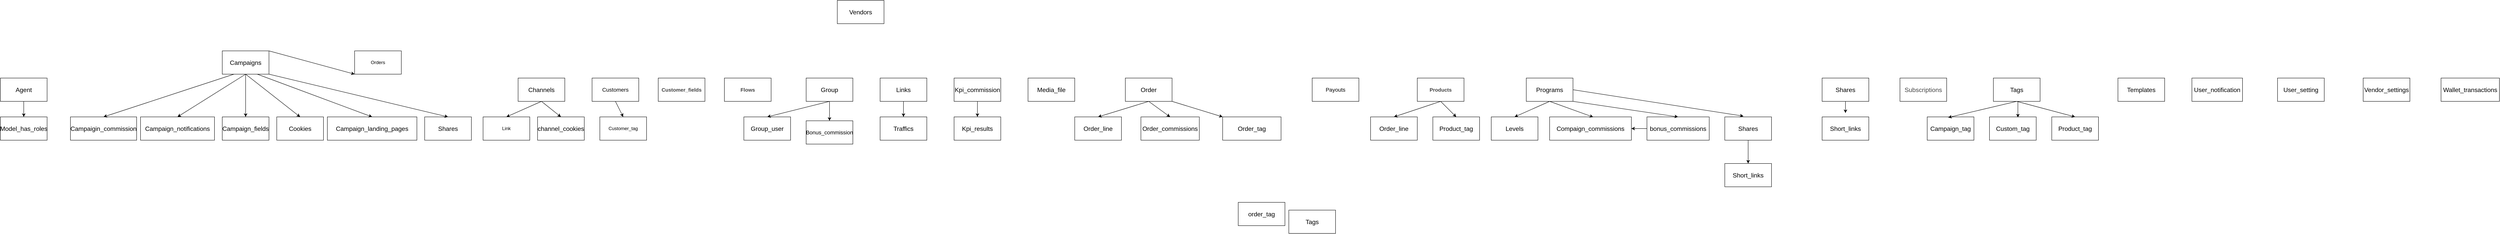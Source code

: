 <mxfile version="20.2.7" type="github">
  <diagram id="7WxGNDYHlxl3xqgLbLH1" name="Trang-1">
    <mxGraphModel dx="1577" dy="2477" grid="1" gridSize="10" guides="1" tooltips="1" connect="1" arrows="1" fold="1" page="1" pageScale="1" pageWidth="900" pageHeight="1600" math="0" shadow="0">
      <root>
        <mxCell id="0" />
        <mxCell id="1" parent="0" />
        <mxCell id="Mr8vC4rlbGJI1XictfMb-10" value="Agent" style="rounded=0;whiteSpace=wrap;html=1;fontSize=16;" parent="1" vertex="1">
          <mxGeometry x="40" y="20" width="120" height="60" as="geometry" />
        </mxCell>
        <mxCell id="Mr8vC4rlbGJI1XictfMb-11" value="Model_has_roles" style="rounded=0;whiteSpace=wrap;html=1;fontSize=16;" parent="1" vertex="1">
          <mxGeometry x="40" y="120" width="120" height="60" as="geometry" />
        </mxCell>
        <mxCell id="Mr8vC4rlbGJI1XictfMb-12" value="Campaigns" style="rounded=0;whiteSpace=wrap;html=1;fontSize=16;" parent="1" vertex="1">
          <mxGeometry x="610" y="-50" width="120" height="60" as="geometry" />
        </mxCell>
        <mxCell id="Mr8vC4rlbGJI1XictfMb-13" value="Campaigin_commission" style="rounded=0;whiteSpace=wrap;html=1;fontSize=16;" parent="1" vertex="1">
          <mxGeometry x="220" y="120" width="170" height="60" as="geometry" />
        </mxCell>
        <mxCell id="Mr8vC4rlbGJI1XictfMb-14" value="Campaign_notifications" style="rounded=0;whiteSpace=wrap;html=1;fontSize=16;" parent="1" vertex="1">
          <mxGeometry x="400" y="120" width="190" height="60" as="geometry" />
        </mxCell>
        <mxCell id="Mr8vC4rlbGJI1XictfMb-15" value="Campaign_fields" style="rounded=0;whiteSpace=wrap;html=1;fontSize=16;" parent="1" vertex="1">
          <mxGeometry x="610" y="120" width="120" height="60" as="geometry" />
        </mxCell>
        <mxCell id="Mr8vC4rlbGJI1XictfMb-16" value="Cookies" style="rounded=0;whiteSpace=wrap;html=1;fontSize=16;" parent="1" vertex="1">
          <mxGeometry x="750" y="120" width="120" height="60" as="geometry" />
        </mxCell>
        <mxCell id="Mr8vC4rlbGJI1XictfMb-17" value="Campaign_landing_pages" style="rounded=0;whiteSpace=wrap;html=1;fontSize=16;" parent="1" vertex="1">
          <mxGeometry x="880" y="120" width="230" height="60" as="geometry" />
        </mxCell>
        <mxCell id="Mr8vC4rlbGJI1XictfMb-18" value="Shares" style="rounded=0;whiteSpace=wrap;html=1;fontSize=16;" parent="1" vertex="1">
          <mxGeometry x="1130" y="120" width="120" height="60" as="geometry" />
        </mxCell>
        <mxCell id="Mr8vC4rlbGJI1XictfMb-19" value="Channels" style="rounded=0;whiteSpace=wrap;html=1;fontSize=16;" parent="1" vertex="1">
          <mxGeometry x="1370" y="20" width="120" height="60" as="geometry" />
        </mxCell>
        <mxCell id="Mr8vC4rlbGJI1XictfMb-20" value="channel_cookies" style="rounded=0;whiteSpace=wrap;html=1;fontSize=16;" parent="1" vertex="1">
          <mxGeometry x="1420" y="120" width="120" height="60" as="geometry" />
        </mxCell>
        <mxCell id="Mr8vC4rlbGJI1XictfMb-21" value="Group" style="rounded=0;whiteSpace=wrap;html=1;fontSize=16;" parent="1" vertex="1">
          <mxGeometry x="2110" y="20" width="120" height="60" as="geometry" />
        </mxCell>
        <mxCell id="Mr8vC4rlbGJI1XictfMb-22" value="Group_user" style="rounded=0;whiteSpace=wrap;html=1;fontSize=16;" parent="1" vertex="1">
          <mxGeometry x="1950" y="120" width="120" height="60" as="geometry" />
        </mxCell>
        <mxCell id="Mr8vC4rlbGJI1XictfMb-23" value="Links" style="rounded=0;whiteSpace=wrap;html=1;fontSize=16;" parent="1" vertex="1">
          <mxGeometry x="2300" y="20" width="120" height="60" as="geometry" />
        </mxCell>
        <mxCell id="Mr8vC4rlbGJI1XictfMb-24" value="Traffics" style="rounded=0;whiteSpace=wrap;html=1;fontSize=16;" parent="1" vertex="1">
          <mxGeometry x="2300" y="120" width="120" height="60" as="geometry" />
        </mxCell>
        <mxCell id="Mr8vC4rlbGJI1XictfMb-25" value="Kpi_commission" style="rounded=0;whiteSpace=wrap;html=1;fontSize=16;" parent="1" vertex="1">
          <mxGeometry x="2490" y="20" width="120" height="60" as="geometry" />
        </mxCell>
        <mxCell id="Mr8vC4rlbGJI1XictfMb-26" value="Kpi_results" style="rounded=0;whiteSpace=wrap;html=1;fontSize=16;" parent="1" vertex="1">
          <mxGeometry x="2490" y="120" width="120" height="60" as="geometry" />
        </mxCell>
        <mxCell id="Mr8vC4rlbGJI1XictfMb-27" value="Order" style="rounded=0;whiteSpace=wrap;html=1;fontSize=16;" parent="1" vertex="1">
          <mxGeometry x="2930" y="20" width="120" height="60" as="geometry" />
        </mxCell>
        <mxCell id="Mr8vC4rlbGJI1XictfMb-28" value="Order_line" style="rounded=0;whiteSpace=wrap;html=1;fontSize=16;" parent="1" vertex="1">
          <mxGeometry x="2800" y="120" width="120" height="60" as="geometry" />
        </mxCell>
        <mxCell id="Mr8vC4rlbGJI1XictfMb-29" value="Order_commissions" style="rounded=0;whiteSpace=wrap;html=1;fontSize=16;" parent="1" vertex="1">
          <mxGeometry x="2970" y="120" width="150" height="60" as="geometry" />
        </mxCell>
        <mxCell id="Mr8vC4rlbGJI1XictfMb-30" value="Programs" style="rounded=0;whiteSpace=wrap;html=1;fontSize=16;" parent="1" vertex="1">
          <mxGeometry x="3960" y="20" width="120" height="60" as="geometry" />
        </mxCell>
        <mxCell id="Mr8vC4rlbGJI1XictfMb-31" value="Levels" style="rounded=0;whiteSpace=wrap;html=1;fontSize=16;" parent="1" vertex="1">
          <mxGeometry x="3870" y="120" width="120" height="60" as="geometry" />
        </mxCell>
        <mxCell id="Mr8vC4rlbGJI1XictfMb-32" value="Compaign_commissions" style="rounded=0;whiteSpace=wrap;html=1;fontSize=16;" parent="1" vertex="1">
          <mxGeometry x="4020" y="120" width="210" height="60" as="geometry" />
        </mxCell>
        <mxCell id="Mr8vC4rlbGJI1XictfMb-33" value="Shares" style="rounded=0;whiteSpace=wrap;html=1;fontSize=16;" parent="1" vertex="1">
          <mxGeometry x="4720" y="20" width="120" height="60" as="geometry" />
        </mxCell>
        <mxCell id="Mr8vC4rlbGJI1XictfMb-34" value="Short_links" style="rounded=0;whiteSpace=wrap;html=1;fontSize=16;" parent="1" vertex="1">
          <mxGeometry x="4720" y="120" width="120" height="60" as="geometry" />
        </mxCell>
        <mxCell id="Mr8vC4rlbGJI1XictfMb-35" value="Tags" style="rounded=0;whiteSpace=wrap;html=1;fontSize=16;" parent="1" vertex="1">
          <mxGeometry x="5160" y="20" width="120" height="60" as="geometry" />
        </mxCell>
        <mxCell id="Mr8vC4rlbGJI1XictfMb-36" value="Campaign_tag" style="rounded=0;whiteSpace=wrap;html=1;fontSize=16;" parent="1" vertex="1">
          <mxGeometry x="4990" y="120" width="120" height="60" as="geometry" />
        </mxCell>
        <mxCell id="Mr8vC4rlbGJI1XictfMb-37" value="Product_tag" style="rounded=0;whiteSpace=wrap;html=1;fontSize=16;" parent="1" vertex="1">
          <mxGeometry x="5310" y="120" width="120" height="60" as="geometry" />
        </mxCell>
        <mxCell id="Mr8vC4rlbGJI1XictfMb-38" value="Vendors" style="rounded=0;whiteSpace=wrap;html=1;fontSize=16;" parent="1" vertex="1">
          <mxGeometry x="2190" y="-180" width="120" height="60" as="geometry" />
        </mxCell>
        <mxCell id="Mr8vC4rlbGJI1XictfMb-39" value="User_notification" style="rounded=0;whiteSpace=wrap;html=1;fontSize=16;" parent="1" vertex="1">
          <mxGeometry x="5670" y="20" width="130" height="60" as="geometry" />
        </mxCell>
        <mxCell id="Mr8vC4rlbGJI1XictfMb-40" value="User_setting" style="rounded=0;whiteSpace=wrap;html=1;fontSize=16;" parent="1" vertex="1">
          <mxGeometry x="5890" y="20" width="120" height="60" as="geometry" />
        </mxCell>
        <mxCell id="Mr8vC4rlbGJI1XictfMb-41" value="Vendor_settings" style="rounded=0;whiteSpace=wrap;html=1;fontSize=16;" parent="1" vertex="1">
          <mxGeometry x="6110" y="20" width="120" height="60" as="geometry" />
        </mxCell>
        <mxCell id="Mr8vC4rlbGJI1XictfMb-42" value="Wallet_transactions" style="rounded=0;whiteSpace=wrap;html=1;fontSize=16;" parent="1" vertex="1">
          <mxGeometry x="6310" y="20" width="150" height="60" as="geometry" />
        </mxCell>
        <mxCell id="Mr8vC4rlbGJI1XictfMb-44" value="Customers" style="rounded=0;whiteSpace=wrap;html=1;fontSize=14;" parent="1" vertex="1">
          <mxGeometry x="1560" y="20" width="120" height="60" as="geometry" />
        </mxCell>
        <mxCell id="Mr8vC4rlbGJI1XictfMb-45" value="&lt;span style=&quot;box-sizing: border-box; font-weight: bolder; color: rgb(68, 68, 68); font-family: sans-serif; font-size: 13.12px; text-align: left; background-color: rgb(255, 255, 255);&quot;&gt;Flows&lt;/span&gt;" style="rounded=0;whiteSpace=wrap;html=1;fontSize=14;" parent="1" vertex="1">
          <mxGeometry x="1900" y="20" width="120" height="60" as="geometry" />
        </mxCell>
        <mxCell id="Mr8vC4rlbGJI1XictfMb-46" value="&lt;span style=&quot;box-sizing: border-box; font-weight: bolder; color: rgb(68, 68, 68); font-family: sans-serif; font-size: 13.12px; text-align: left; background-color: rgb(255, 255, 255);&quot;&gt;Customer_fields&lt;/span&gt;" style="rounded=0;whiteSpace=wrap;html=1;fontSize=14;" parent="1" vertex="1">
          <mxGeometry x="1730" y="20" width="120" height="60" as="geometry" />
        </mxCell>
        <mxCell id="Mr8vC4rlbGJI1XictfMb-47" value="Payouts" style="rounded=0;whiteSpace=wrap;html=1;fontSize=14;" parent="1" vertex="1">
          <mxGeometry x="3410" y="20" width="120" height="60" as="geometry" />
        </mxCell>
        <mxCell id="Mr8vC4rlbGJI1XictfMb-48" value="&lt;span style=&quot;box-sizing: border-box; font-weight: bolder; color: rgb(68, 68, 68); font-family: sans-serif; font-size: 13.12px; text-align: left; background-color: rgb(255, 255, 255);&quot;&gt;Products&lt;/span&gt;" style="rounded=0;whiteSpace=wrap;html=1;fontSize=14;" parent="1" vertex="1">
          <mxGeometry x="3680" y="20" width="120" height="60" as="geometry" />
        </mxCell>
        <mxCell id="Mr8vC4rlbGJI1XictfMb-49" value="&lt;span style=&quot;box-sizing: border-box; color: rgb(68, 68, 68); font-family: sans-serif; font-size: 16px; text-align: left; background-color: rgb(255, 255, 255);&quot;&gt;Subscriptions&lt;/span&gt;" style="rounded=0;whiteSpace=wrap;html=1;fontSize=16;" parent="1" vertex="1">
          <mxGeometry x="4920" y="20" width="120" height="60" as="geometry" />
        </mxCell>
        <mxCell id="Mr8vC4rlbGJI1XictfMb-50" value="Templates" style="rounded=0;whiteSpace=wrap;html=1;fontSize=16;" parent="1" vertex="1">
          <mxGeometry x="5480" y="20" width="120" height="60" as="geometry" />
        </mxCell>
        <mxCell id="b2dw8SB2TFFhHNfd8kBS-3" value="" style="endArrow=classic;html=1;rounded=0;entryX=0.5;entryY=0;entryDx=0;entryDy=0;exitX=0.5;exitY=1;exitDx=0;exitDy=0;" parent="1" source="Mr8vC4rlbGJI1XictfMb-10" target="Mr8vC4rlbGJI1XictfMb-11" edge="1">
          <mxGeometry width="50" height="50" relative="1" as="geometry">
            <mxPoint x="140" y="60" as="sourcePoint" />
            <mxPoint x="190" y="10" as="targetPoint" />
          </mxGeometry>
        </mxCell>
        <mxCell id="b2dw8SB2TFFhHNfd8kBS-4" value="" style="endArrow=classic;html=1;rounded=0;exitX=0.25;exitY=1;exitDx=0;exitDy=0;entryX=0.5;entryY=0;entryDx=0;entryDy=0;" parent="1" source="Mr8vC4rlbGJI1XictfMb-12" target="Mr8vC4rlbGJI1XictfMb-13" edge="1">
          <mxGeometry width="50" height="50" relative="1" as="geometry">
            <mxPoint x="370" y="60" as="sourcePoint" />
            <mxPoint x="320" y="40" as="targetPoint" />
          </mxGeometry>
        </mxCell>
        <mxCell id="b2dw8SB2TFFhHNfd8kBS-5" value="" style="endArrow=classic;html=1;rounded=0;entryX=0.5;entryY=0;entryDx=0;entryDy=0;exitX=0.5;exitY=1;exitDx=0;exitDy=0;" parent="1" source="Mr8vC4rlbGJI1XictfMb-12" target="Mr8vC4rlbGJI1XictfMb-14" edge="1">
          <mxGeometry width="50" height="50" relative="1" as="geometry">
            <mxPoint x="530" y="60" as="sourcePoint" />
            <mxPoint x="580" y="10" as="targetPoint" />
          </mxGeometry>
        </mxCell>
        <mxCell id="b2dw8SB2TFFhHNfd8kBS-6" value="" style="endArrow=classic;html=1;rounded=0;entryX=0.5;entryY=0;entryDx=0;entryDy=0;exitX=0.5;exitY=1;exitDx=0;exitDy=0;" parent="1" source="Mr8vC4rlbGJI1XictfMb-12" target="Mr8vC4rlbGJI1XictfMb-15" edge="1">
          <mxGeometry width="50" height="50" relative="1" as="geometry">
            <mxPoint x="610" y="70" as="sourcePoint" />
            <mxPoint x="660" y="20" as="targetPoint" />
          </mxGeometry>
        </mxCell>
        <mxCell id="b2dw8SB2TFFhHNfd8kBS-7" value="" style="endArrow=classic;html=1;rounded=0;entryX=0.5;entryY=0;entryDx=0;entryDy=0;exitX=0.5;exitY=1;exitDx=0;exitDy=0;" parent="1" source="Mr8vC4rlbGJI1XictfMb-12" target="Mr8vC4rlbGJI1XictfMb-16" edge="1">
          <mxGeometry width="50" height="50" relative="1" as="geometry">
            <mxPoint x="820" y="70" as="sourcePoint" />
            <mxPoint x="870" y="20" as="targetPoint" />
          </mxGeometry>
        </mxCell>
        <mxCell id="b2dw8SB2TFFhHNfd8kBS-8" value="" style="endArrow=classic;html=1;rounded=0;entryX=0.5;entryY=0;entryDx=0;entryDy=0;exitX=0.75;exitY=1;exitDx=0;exitDy=0;" parent="1" source="Mr8vC4rlbGJI1XictfMb-12" target="Mr8vC4rlbGJI1XictfMb-17" edge="1">
          <mxGeometry width="50" height="50" relative="1" as="geometry">
            <mxPoint x="950" y="70" as="sourcePoint" />
            <mxPoint x="1000" y="20" as="targetPoint" />
          </mxGeometry>
        </mxCell>
        <mxCell id="b2dw8SB2TFFhHNfd8kBS-9" value="" style="endArrow=classic;html=1;rounded=0;entryX=0.5;entryY=0;entryDx=0;entryDy=0;exitX=1;exitY=1;exitDx=0;exitDy=0;" parent="1" target="Mr8vC4rlbGJI1XictfMb-18" edge="1" source="Mr8vC4rlbGJI1XictfMb-12">
          <mxGeometry width="50" height="50" relative="1" as="geometry">
            <mxPoint x="740" y="80" as="sourcePoint" />
            <mxPoint x="1060" y="20" as="targetPoint" />
          </mxGeometry>
        </mxCell>
        <mxCell id="b2dw8SB2TFFhHNfd8kBS-10" value="" style="endArrow=classic;html=1;rounded=0;entryX=0.5;entryY=0;entryDx=0;entryDy=0;exitX=0.5;exitY=1;exitDx=0;exitDy=0;" parent="1" source="Mr8vC4rlbGJI1XictfMb-19" target="Mr8vC4rlbGJI1XictfMb-20" edge="1">
          <mxGeometry width="50" height="50" relative="1" as="geometry">
            <mxPoint x="1490" y="70" as="sourcePoint" />
            <mxPoint x="1540" y="20" as="targetPoint" />
          </mxGeometry>
        </mxCell>
        <mxCell id="b2dw8SB2TFFhHNfd8kBS-11" value="" style="endArrow=classic;html=1;rounded=0;entryX=0.5;entryY=0;entryDx=0;entryDy=0;exitX=0.5;exitY=1;exitDx=0;exitDy=0;" parent="1" source="Mr8vC4rlbGJI1XictfMb-21" target="Mr8vC4rlbGJI1XictfMb-22" edge="1">
          <mxGeometry width="50" height="50" relative="1" as="geometry">
            <mxPoint x="2170" y="90" as="sourcePoint" />
            <mxPoint x="2170" y="100" as="targetPoint" />
          </mxGeometry>
        </mxCell>
        <mxCell id="b2dw8SB2TFFhHNfd8kBS-12" value="" style="endArrow=classic;html=1;rounded=0;entryX=0.5;entryY=0;entryDx=0;entryDy=0;exitX=0.5;exitY=1;exitDx=0;exitDy=0;" parent="1" source="Mr8vC4rlbGJI1XictfMb-23" target="Mr8vC4rlbGJI1XictfMb-24" edge="1">
          <mxGeometry width="50" height="50" relative="1" as="geometry">
            <mxPoint x="2300" y="70" as="sourcePoint" />
            <mxPoint x="2350" y="20" as="targetPoint" />
          </mxGeometry>
        </mxCell>
        <mxCell id="b2dw8SB2TFFhHNfd8kBS-13" value="" style="endArrow=classic;html=1;rounded=0;entryX=0.5;entryY=0;entryDx=0;entryDy=0;" parent="1" target="Mr8vC4rlbGJI1XictfMb-26" edge="1">
          <mxGeometry width="50" height="50" relative="1" as="geometry">
            <mxPoint x="2550" y="80" as="sourcePoint" />
            <mxPoint x="2570" y="20" as="targetPoint" />
          </mxGeometry>
        </mxCell>
        <mxCell id="b2dw8SB2TFFhHNfd8kBS-14" value="" style="endArrow=classic;html=1;rounded=0;entryX=0.5;entryY=0;entryDx=0;entryDy=0;exitX=0.5;exitY=1;exitDx=0;exitDy=0;" parent="1" source="Mr8vC4rlbGJI1XictfMb-27" target="Mr8vC4rlbGJI1XictfMb-28" edge="1">
          <mxGeometry width="50" height="50" relative="1" as="geometry">
            <mxPoint x="3190" y="70" as="sourcePoint" />
            <mxPoint x="3240" y="20" as="targetPoint" />
          </mxGeometry>
        </mxCell>
        <mxCell id="b2dw8SB2TFFhHNfd8kBS-15" value="" style="endArrow=classic;html=1;rounded=0;entryX=0.5;entryY=0;entryDx=0;entryDy=0;exitX=0.5;exitY=1;exitDx=0;exitDy=0;" parent="1" source="Mr8vC4rlbGJI1XictfMb-27" target="Mr8vC4rlbGJI1XictfMb-29" edge="1">
          <mxGeometry width="50" height="50" relative="1" as="geometry">
            <mxPoint x="3190" y="70" as="sourcePoint" />
            <mxPoint x="3240" y="20" as="targetPoint" />
          </mxGeometry>
        </mxCell>
        <mxCell id="b2dw8SB2TFFhHNfd8kBS-16" value="" style="endArrow=classic;html=1;rounded=0;entryX=0.5;entryY=0;entryDx=0;entryDy=0;exitX=0.5;exitY=1;exitDx=0;exitDy=0;" parent="1" source="Mr8vC4rlbGJI1XictfMb-30" target="Mr8vC4rlbGJI1XictfMb-31" edge="1">
          <mxGeometry width="50" height="50" relative="1" as="geometry">
            <mxPoint x="4190" y="70" as="sourcePoint" />
            <mxPoint x="4240" y="20" as="targetPoint" />
          </mxGeometry>
        </mxCell>
        <mxCell id="b2dw8SB2TFFhHNfd8kBS-17" value="" style="endArrow=classic;html=1;rounded=0;entryX=0.533;entryY=0.008;entryDx=0;entryDy=0;entryPerimeter=0;exitX=0.5;exitY=1;exitDx=0;exitDy=0;" parent="1" source="Mr8vC4rlbGJI1XictfMb-30" target="Mr8vC4rlbGJI1XictfMb-32" edge="1">
          <mxGeometry width="50" height="50" relative="1" as="geometry">
            <mxPoint x="4190" y="70" as="sourcePoint" />
            <mxPoint x="4240" y="20" as="targetPoint" />
          </mxGeometry>
        </mxCell>
        <mxCell id="b2dw8SB2TFFhHNfd8kBS-18" value="" style="endArrow=classic;html=1;rounded=0;exitX=0.5;exitY=1;exitDx=0;exitDy=0;" parent="1" source="Mr8vC4rlbGJI1XictfMb-33" edge="1">
          <mxGeometry width="50" height="50" relative="1" as="geometry">
            <mxPoint x="4810" y="80" as="sourcePoint" />
            <mxPoint x="4780" y="110" as="targetPoint" />
          </mxGeometry>
        </mxCell>
        <mxCell id="b2dw8SB2TFFhHNfd8kBS-19" value="" style="endArrow=classic;html=1;rounded=0;entryX=0.45;entryY=0.025;entryDx=0;entryDy=0;entryPerimeter=0;exitX=0.5;exitY=1;exitDx=0;exitDy=0;" parent="1" source="Mr8vC4rlbGJI1XictfMb-35" target="Mr8vC4rlbGJI1XictfMb-36" edge="1">
          <mxGeometry width="50" height="50" relative="1" as="geometry">
            <mxPoint x="5160" y="70" as="sourcePoint" />
            <mxPoint x="5210" y="20" as="targetPoint" />
          </mxGeometry>
        </mxCell>
        <mxCell id="b2dw8SB2TFFhHNfd8kBS-20" value="" style="endArrow=classic;html=1;rounded=0;entryX=0.5;entryY=0;entryDx=0;entryDy=0;exitX=0.5;exitY=1;exitDx=0;exitDy=0;" parent="1" source="Mr8vC4rlbGJI1XictfMb-35" target="Mr8vC4rlbGJI1XictfMb-37" edge="1">
          <mxGeometry width="50" height="50" relative="1" as="geometry">
            <mxPoint x="5160" y="70" as="sourcePoint" />
            <mxPoint x="5210" y="20" as="targetPoint" />
          </mxGeometry>
        </mxCell>
        <mxCell id="5AiGadOs3AcA_uCg4_aN-1" value="Media_file" style="rounded=0;whiteSpace=wrap;html=1;fontSize=16;" vertex="1" parent="1">
          <mxGeometry x="2680" y="20" width="120" height="60" as="geometry" />
        </mxCell>
        <mxCell id="5AiGadOs3AcA_uCg4_aN-2" value="Orders" style="rounded=0;whiteSpace=wrap;html=1;" vertex="1" parent="1">
          <mxGeometry x="950" y="-50" width="120" height="60" as="geometry" />
        </mxCell>
        <mxCell id="5AiGadOs3AcA_uCg4_aN-3" value="" style="endArrow=classic;html=1;rounded=0;exitX=1;exitY=0;exitDx=0;exitDy=0;entryX=0;entryY=1;entryDx=0;entryDy=0;" edge="1" parent="1" source="Mr8vC4rlbGJI1XictfMb-12" target="5AiGadOs3AcA_uCg4_aN-2">
          <mxGeometry width="50" height="50" relative="1" as="geometry">
            <mxPoint x="910" y="70" as="sourcePoint" />
            <mxPoint x="960" y="20" as="targetPoint" />
          </mxGeometry>
        </mxCell>
        <mxCell id="5AiGadOs3AcA_uCg4_aN-4" value="Link" style="rounded=0;whiteSpace=wrap;html=1;" vertex="1" parent="1">
          <mxGeometry x="1280" y="120" width="120" height="60" as="geometry" />
        </mxCell>
        <mxCell id="5AiGadOs3AcA_uCg4_aN-5" value="" style="endArrow=classic;html=1;rounded=0;entryX=0.5;entryY=0;entryDx=0;entryDy=0;exitX=0.5;exitY=1;exitDx=0;exitDy=0;" edge="1" parent="1" source="Mr8vC4rlbGJI1XictfMb-19" target="5AiGadOs3AcA_uCg4_aN-4">
          <mxGeometry width="50" height="50" relative="1" as="geometry">
            <mxPoint x="1430" y="10" as="sourcePoint" />
            <mxPoint x="1530" y="20" as="targetPoint" />
          </mxGeometry>
        </mxCell>
        <mxCell id="5AiGadOs3AcA_uCg4_aN-6" value="Customer_tag" style="rounded=0;whiteSpace=wrap;html=1;" vertex="1" parent="1">
          <mxGeometry x="1580" y="120" width="120" height="60" as="geometry" />
        </mxCell>
        <mxCell id="5AiGadOs3AcA_uCg4_aN-12" value="" style="endArrow=classic;html=1;rounded=0;entryX=0.5;entryY=0;entryDx=0;entryDy=0;exitX=0.5;exitY=1;exitDx=0;exitDy=0;" edge="1" parent="1" source="Mr8vC4rlbGJI1XictfMb-44" target="5AiGadOs3AcA_uCg4_aN-6">
          <mxGeometry width="50" height="50" relative="1" as="geometry">
            <mxPoint x="1590" y="160" as="sourcePoint" />
            <mxPoint x="1640" y="110" as="targetPoint" />
          </mxGeometry>
        </mxCell>
        <mxCell id="5AiGadOs3AcA_uCg4_aN-13" value="&lt;span style=&quot;font-size: 14px;&quot;&gt;Bonus_commission&lt;/span&gt;" style="rounded=0;whiteSpace=wrap;html=1;" vertex="1" parent="1">
          <mxGeometry x="2110" y="130" width="120" height="60" as="geometry" />
        </mxCell>
        <mxCell id="5AiGadOs3AcA_uCg4_aN-16" value="" style="endArrow=classic;html=1;rounded=0;fontSize=14;entryX=0.5;entryY=0;entryDx=0;entryDy=0;exitX=0.5;exitY=1;exitDx=0;exitDy=0;" edge="1" parent="1" source="Mr8vC4rlbGJI1XictfMb-21" target="5AiGadOs3AcA_uCg4_aN-13">
          <mxGeometry width="50" height="50" relative="1" as="geometry">
            <mxPoint x="2150" y="180" as="sourcePoint" />
            <mxPoint x="2200" y="130" as="targetPoint" />
          </mxGeometry>
        </mxCell>
        <mxCell id="5AiGadOs3AcA_uCg4_aN-17" value="Order_tag" style="rounded=0;whiteSpace=wrap;html=1;fontSize=16;" vertex="1" parent="1">
          <mxGeometry x="3180" y="120" width="150" height="60" as="geometry" />
        </mxCell>
        <mxCell id="5AiGadOs3AcA_uCg4_aN-18" value="" style="endArrow=classic;html=1;rounded=0;fontSize=14;entryX=0;entryY=0;entryDx=0;entryDy=0;exitX=1;exitY=1;exitDx=0;exitDy=0;" edge="1" parent="1" source="Mr8vC4rlbGJI1XictfMb-27" target="5AiGadOs3AcA_uCg4_aN-17">
          <mxGeometry width="50" height="50" relative="1" as="geometry">
            <mxPoint x="2740" y="110" as="sourcePoint" />
            <mxPoint x="3100" y="-20" as="targetPoint" />
          </mxGeometry>
        </mxCell>
        <mxCell id="5AiGadOs3AcA_uCg4_aN-21" value="order_tag" style="rounded=0;whiteSpace=wrap;html=1;fontSize=16;" vertex="1" parent="1">
          <mxGeometry x="3220" y="340" width="120" height="60" as="geometry" />
        </mxCell>
        <mxCell id="5AiGadOs3AcA_uCg4_aN-22" value="Tags" style="rounded=0;whiteSpace=wrap;html=1;fontSize=16;" vertex="1" parent="1">
          <mxGeometry x="3350" y="360" width="120" height="60" as="geometry" />
        </mxCell>
        <mxCell id="5AiGadOs3AcA_uCg4_aN-23" value="Order_line" style="rounded=0;whiteSpace=wrap;html=1;fontSize=16;" vertex="1" parent="1">
          <mxGeometry x="3560" y="120" width="120" height="60" as="geometry" />
        </mxCell>
        <mxCell id="5AiGadOs3AcA_uCg4_aN-24" value="Product_tag" style="rounded=0;whiteSpace=wrap;html=1;fontSize=16;" vertex="1" parent="1">
          <mxGeometry x="3720" y="120" width="120" height="60" as="geometry" />
        </mxCell>
        <mxCell id="5AiGadOs3AcA_uCg4_aN-25" value="" style="endArrow=classic;html=1;rounded=0;fontSize=16;entryX=0.5;entryY=0;entryDx=0;entryDy=0;exitX=0.5;exitY=1;exitDx=0;exitDy=0;" edge="1" parent="1" source="Mr8vC4rlbGJI1XictfMb-48" target="5AiGadOs3AcA_uCg4_aN-23">
          <mxGeometry width="50" height="50" relative="1" as="geometry">
            <mxPoint x="3470" y="180" as="sourcePoint" />
            <mxPoint x="3520" y="130" as="targetPoint" />
          </mxGeometry>
        </mxCell>
        <mxCell id="5AiGadOs3AcA_uCg4_aN-26" value="" style="endArrow=classic;html=1;rounded=0;fontSize=16;entryX=0.5;entryY=0;entryDx=0;entryDy=0;exitX=0.5;exitY=1;exitDx=0;exitDy=0;" edge="1" parent="1" source="Mr8vC4rlbGJI1XictfMb-48" target="5AiGadOs3AcA_uCg4_aN-24">
          <mxGeometry width="50" height="50" relative="1" as="geometry">
            <mxPoint x="3470" y="180" as="sourcePoint" />
            <mxPoint x="3520" y="130" as="targetPoint" />
          </mxGeometry>
        </mxCell>
        <mxCell id="5AiGadOs3AcA_uCg4_aN-35" value="" style="edgeStyle=orthogonalEdgeStyle;rounded=0;orthogonalLoop=1;jettySize=auto;html=1;fontSize=16;" edge="1" parent="1" source="5AiGadOs3AcA_uCg4_aN-27" target="Mr8vC4rlbGJI1XictfMb-32">
          <mxGeometry relative="1" as="geometry" />
        </mxCell>
        <mxCell id="5AiGadOs3AcA_uCg4_aN-27" value="bonus_commissions" style="rounded=0;whiteSpace=wrap;html=1;fontSize=16;" vertex="1" parent="1">
          <mxGeometry x="4270" y="120" width="160" height="60" as="geometry" />
        </mxCell>
        <mxCell id="5AiGadOs3AcA_uCg4_aN-28" value="" style="endArrow=classic;html=1;rounded=0;fontSize=16;entryX=0.5;entryY=0;entryDx=0;entryDy=0;exitX=1;exitY=1;exitDx=0;exitDy=0;" edge="1" parent="1" source="Mr8vC4rlbGJI1XictfMb-30" target="5AiGadOs3AcA_uCg4_aN-27">
          <mxGeometry width="50" height="50" relative="1" as="geometry">
            <mxPoint x="4240" y="180" as="sourcePoint" />
            <mxPoint x="4290" y="130" as="targetPoint" />
          </mxGeometry>
        </mxCell>
        <mxCell id="5AiGadOs3AcA_uCg4_aN-32" value="Shares" style="rounded=0;whiteSpace=wrap;html=1;fontSize=16;" vertex="1" parent="1">
          <mxGeometry x="4470" y="120" width="120" height="60" as="geometry" />
        </mxCell>
        <mxCell id="5AiGadOs3AcA_uCg4_aN-33" value="" style="endArrow=classic;html=1;rounded=0;fontSize=16;entryX=0.4;entryY=-0.033;entryDx=0;entryDy=0;entryPerimeter=0;exitX=1;exitY=0.5;exitDx=0;exitDy=0;" edge="1" parent="1" source="Mr8vC4rlbGJI1XictfMb-30" target="5AiGadOs3AcA_uCg4_aN-32">
          <mxGeometry width="50" height="50" relative="1" as="geometry">
            <mxPoint x="4220" y="160" as="sourcePoint" />
            <mxPoint x="4270" y="110" as="targetPoint" />
          </mxGeometry>
        </mxCell>
        <mxCell id="5AiGadOs3AcA_uCg4_aN-36" value="Short_links" style="rounded=0;whiteSpace=wrap;html=1;fontSize=16;" vertex="1" parent="1">
          <mxGeometry x="4470" y="240" width="120" height="60" as="geometry" />
        </mxCell>
        <mxCell id="5AiGadOs3AcA_uCg4_aN-37" value="" style="endArrow=classic;html=1;rounded=0;fontSize=16;entryX=0.5;entryY=0;entryDx=0;entryDy=0;exitX=0.5;exitY=1;exitDx=0;exitDy=0;" edge="1" parent="1" source="5AiGadOs3AcA_uCg4_aN-32" target="5AiGadOs3AcA_uCg4_aN-36">
          <mxGeometry width="50" height="50" relative="1" as="geometry">
            <mxPoint x="4420" y="160" as="sourcePoint" />
            <mxPoint x="4470" y="110" as="targetPoint" />
          </mxGeometry>
        </mxCell>
        <mxCell id="5AiGadOs3AcA_uCg4_aN-38" value="Custom_tag" style="rounded=0;whiteSpace=wrap;html=1;fontSize=16;" vertex="1" parent="1">
          <mxGeometry x="5150" y="120" width="120" height="60" as="geometry" />
        </mxCell>
        <mxCell id="5AiGadOs3AcA_uCg4_aN-39" value="" style="endArrow=classic;html=1;rounded=0;fontSize=16;entryX=0.608;entryY=0.022;entryDx=0;entryDy=0;entryPerimeter=0;" edge="1" parent="1" target="5AiGadOs3AcA_uCg4_aN-38">
          <mxGeometry width="50" height="50" relative="1" as="geometry">
            <mxPoint x="5223" y="80" as="sourcePoint" />
            <mxPoint x="5400" y="110" as="targetPoint" />
          </mxGeometry>
        </mxCell>
      </root>
    </mxGraphModel>
  </diagram>
</mxfile>
